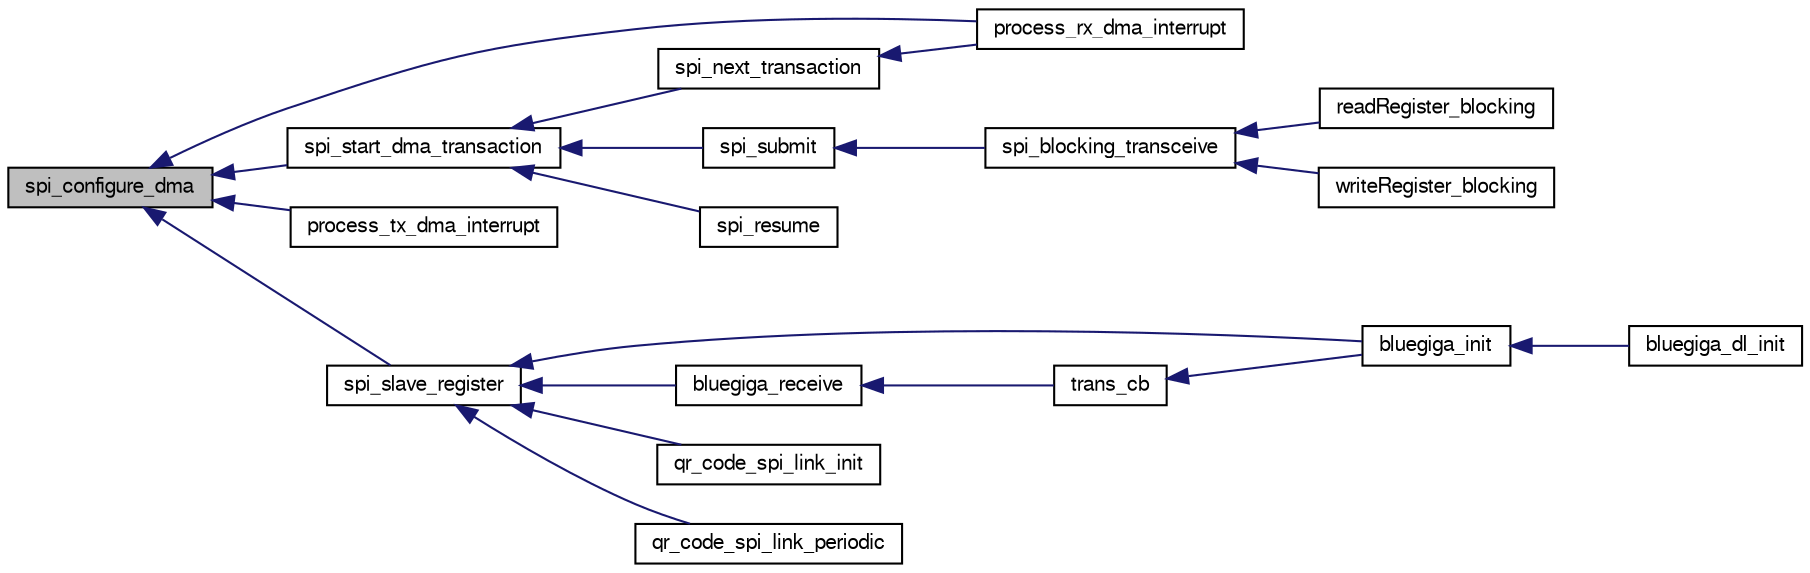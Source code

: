 digraph "spi_configure_dma"
{
  edge [fontname="FreeSans",fontsize="10",labelfontname="FreeSans",labelfontsize="10"];
  node [fontname="FreeSans",fontsize="10",shape=record];
  rankdir="LR";
  Node1 [label="spi_configure_dma",height=0.2,width=0.4,color="black", fillcolor="grey75", style="filled", fontcolor="black"];
  Node1 -> Node2 [dir="back",color="midnightblue",fontsize="10",style="solid",fontname="FreeSans"];
  Node2 [label="process_rx_dma_interrupt",height=0.2,width=0.4,color="black", fillcolor="white", style="filled",URL="$stm32_2mcu__periph_2spi__arch_8c.html#ad55db59fe845c613959d0fe874905e5d",tooltip="Processing done after rx completes. "];
  Node1 -> Node3 [dir="back",color="midnightblue",fontsize="10",style="solid",fontname="FreeSans"];
  Node3 [label="process_tx_dma_interrupt",height=0.2,width=0.4,color="black", fillcolor="white", style="filled",URL="$stm32_2mcu__periph_2spi__arch_8c.html#a5114d28c589cb22186e8ef72301dc8f4",tooltip="Processing done after tx completes. "];
  Node1 -> Node4 [dir="back",color="midnightblue",fontsize="10",style="solid",fontname="FreeSans"];
  Node4 [label="spi_slave_register",height=0.2,width=0.4,color="black", fillcolor="white", style="filled",URL="$group__spi.html#gad2b96673b774298d3bd908e84ceb37c8",tooltip="Register a spi transaction in slave mode (only one transaction can be registered). "];
  Node4 -> Node5 [dir="back",color="midnightblue",fontsize="10",style="solid",fontname="FreeSans"];
  Node5 [label="bluegiga_init",height=0.2,width=0.4,color="black", fillcolor="white", style="filled",URL="$bluegiga_8h.html#ac8a60ccee96fbe718a27b6194f3f14e0"];
  Node5 -> Node6 [dir="back",color="midnightblue",fontsize="10",style="solid",fontname="FreeSans"];
  Node6 [label="bluegiga_dl_init",height=0.2,width=0.4,color="black", fillcolor="white", style="filled",URL="$bluegiga__dl_8h.html#aeb085a7388c7ffe56ac4834ff104fb33",tooltip="Init function. "];
  Node4 -> Node7 [dir="back",color="midnightblue",fontsize="10",style="solid",fontname="FreeSans"];
  Node7 [label="bluegiga_receive",height=0.2,width=0.4,color="black", fillcolor="white", style="filled",URL="$bluegiga_8c.html#a50a0f979fdb5e8cb70090c6de5f203ac"];
  Node7 -> Node8 [dir="back",color="midnightblue",fontsize="10",style="solid",fontname="FreeSans"];
  Node8 [label="trans_cb",height=0.2,width=0.4,color="black", fillcolor="white", style="filled",URL="$bluegiga_8c.html#a81dec5456e47bf1870486a85600c7e1c"];
  Node8 -> Node5 [dir="back",color="midnightblue",fontsize="10",style="solid",fontname="FreeSans"];
  Node4 -> Node9 [dir="back",color="midnightblue",fontsize="10",style="solid",fontname="FreeSans"];
  Node9 [label="qr_code_spi_link_init",height=0.2,width=0.4,color="black", fillcolor="white", style="filled",URL="$qr__code__spi__link_8h.html#afe718e5de23ff690fa62b35bb69553f0"];
  Node4 -> Node10 [dir="back",color="midnightblue",fontsize="10",style="solid",fontname="FreeSans"];
  Node10 [label="qr_code_spi_link_periodic",height=0.2,width=0.4,color="black", fillcolor="white", style="filled",URL="$qr__code__spi__link_8h.html#ae9d12bd06ade748707f69958324c82f3"];
  Node1 -> Node11 [dir="back",color="midnightblue",fontsize="10",style="solid",fontname="FreeSans"];
  Node11 [label="spi_start_dma_transaction",height=0.2,width=0.4,color="black", fillcolor="white", style="filled",URL="$stm32_2mcu__periph_2spi__arch_8c.html#a87e230295cb1339876faa6f6986a44e9",tooltip="Start a new transaction with DMA. "];
  Node11 -> Node12 [dir="back",color="midnightblue",fontsize="10",style="solid",fontname="FreeSans"];
  Node12 [label="spi_submit",height=0.2,width=0.4,color="black", fillcolor="white", style="filled",URL="$group__spi.html#ga5d383931766cb373ebad0b8bc26d439d",tooltip="Submit a spi transaction. "];
  Node12 -> Node13 [dir="back",color="midnightblue",fontsize="10",style="solid",fontname="FreeSans"];
  Node13 [label="spi_blocking_transceive",height=0.2,width=0.4,color="black", fillcolor="white", style="filled",URL="$group__spi.html#ga66e55e817c63768ac9910dc6f7cc9447",tooltip="Perform a spi transaction (blocking). "];
  Node13 -> Node14 [dir="back",color="midnightblue",fontsize="10",style="solid",fontname="FreeSans"];
  Node14 [label="readRegister_blocking",height=0.2,width=0.4,color="black", fillcolor="white", style="filled",URL="$pmw3901_8c.html#a00ba06d3e6407dfaf867e6097462d617"];
  Node13 -> Node15 [dir="back",color="midnightblue",fontsize="10",style="solid",fontname="FreeSans"];
  Node15 [label="writeRegister_blocking",height=0.2,width=0.4,color="black", fillcolor="white", style="filled",URL="$pmw3901_8c.html#a8265440e872d2a53abf19f0caeb3ec9e"];
  Node11 -> Node16 [dir="back",color="midnightblue",fontsize="10",style="solid",fontname="FreeSans"];
  Node16 [label="spi_resume",height=0.2,width=0.4,color="black", fillcolor="white", style="filled",URL="$group__spi.html#gaf5ff5a9f93b73caf6532b7e25dd917b9",tooltip="Resume the SPI fifo. "];
  Node11 -> Node17 [dir="back",color="midnightblue",fontsize="10",style="solid",fontname="FreeSans"];
  Node17 [label="spi_next_transaction",height=0.2,width=0.4,color="black", fillcolor="white", style="filled",URL="$stm32_2mcu__periph_2spi__arch_8c.html#ab28a9d2e45999868806bdbb2a422614f",tooltip="start next transaction if there is one in the queue "];
  Node17 -> Node2 [dir="back",color="midnightblue",fontsize="10",style="solid",fontname="FreeSans"];
}
